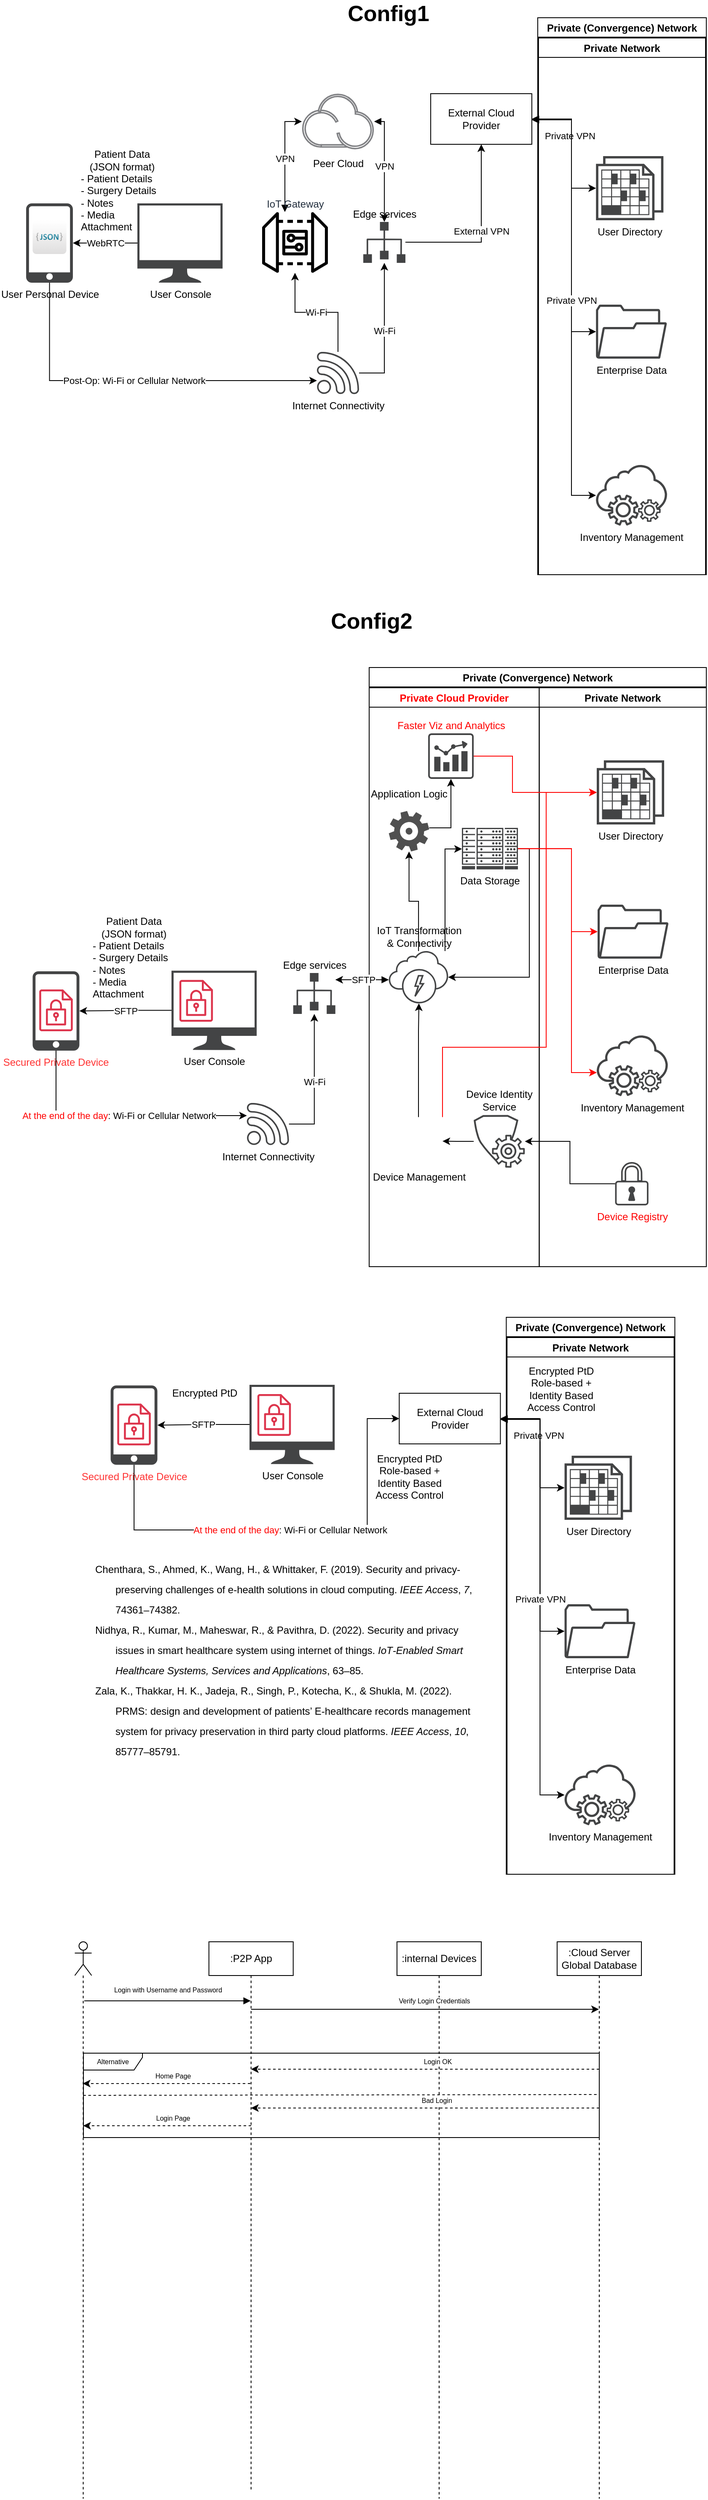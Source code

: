 <mxfile version="24.2.3" type="github">
  <diagram name="Page-1" id="4u4NYFsqPZ5pBq9_Hb_6">
    <mxGraphModel dx="371" dy="652" grid="1" gridSize="10" guides="1" tooltips="1" connect="1" arrows="1" fold="1" page="1" pageScale="1" pageWidth="850" pageHeight="1100" math="0" shadow="0">
      <root>
        <mxCell id="0" />
        <mxCell id="1" parent="0" />
        <mxCell id="TdkFuNuNc027U2WNbnE0-1" value="Private (Convergence) Network" style="swimlane;shadow=0;" parent="1" vertex="1">
          <mxGeometry x="1487" y="50" width="200" height="660" as="geometry">
            <mxRectangle x="50" y="40" width="190" height="30" as="alternateBounds" />
          </mxGeometry>
        </mxCell>
        <mxCell id="TdkFuNuNc027U2WNbnE0-2" value="Private Network" style="swimlane;startSize=23;shadow=0;" parent="TdkFuNuNc027U2WNbnE0-1" vertex="1">
          <mxGeometry x="0.89" y="24" width="198.22" height="636" as="geometry" />
        </mxCell>
        <mxCell id="TdkFuNuNc027U2WNbnE0-3" value="User Directory" style="sketch=0;pointerEvents=1;shadow=0;dashed=0;html=1;strokeColor=none;fillColor=#434445;aspect=fixed;labelPosition=center;verticalLabelPosition=bottom;verticalAlign=top;align=center;outlineConnect=0;shape=mxgraph.vvd.blueprint;" parent="TdkFuNuNc027U2WNbnE0-2" vertex="1">
          <mxGeometry x="68.22" y="140" width="80" height="76" as="geometry" />
        </mxCell>
        <mxCell id="TdkFuNuNc027U2WNbnE0-4" value="Inventory Management" style="sketch=0;pointerEvents=1;shadow=0;dashed=0;html=1;strokeColor=none;fillColor=#434445;aspect=fixed;labelPosition=center;verticalLabelPosition=bottom;verticalAlign=top;align=center;outlineConnect=0;shape=mxgraph.vvd.on_demand_self_service;" parent="TdkFuNuNc027U2WNbnE0-2" vertex="1">
          <mxGeometry x="68.22" y="506" width="84.71" height="72" as="geometry" />
        </mxCell>
        <mxCell id="TdkFuNuNc027U2WNbnE0-5" value="Enterprise Data" style="sketch=0;pointerEvents=1;shadow=0;dashed=0;html=1;strokeColor=none;fillColor=#434445;aspect=fixed;labelPosition=center;verticalLabelPosition=bottom;verticalAlign=top;align=center;outlineConnect=0;shape=mxgraph.vvd.folder;" parent="TdkFuNuNc027U2WNbnE0-2" vertex="1">
          <mxGeometry x="68.22" y="316" width="84.21" height="64" as="geometry" />
        </mxCell>
        <mxCell id="TdkFuNuNc027U2WNbnE0-6" value="Private VPN" style="edgeStyle=orthogonalEdgeStyle;shape=connector;rounded=0;orthogonalLoop=1;jettySize=auto;html=1;labelBackgroundColor=default;strokeColor=default;align=center;verticalAlign=middle;fontFamily=Helvetica;fontSize=11;fontColor=default;endArrow=classic;startArrow=block;startFill=1;" parent="1" target="TdkFuNuNc027U2WNbnE0-3" edge="1">
          <mxGeometry x="-0.429" y="-20" relative="1" as="geometry">
            <Array as="points">
              <mxPoint x="1527" y="170" />
              <mxPoint x="1527" y="252" />
            </Array>
            <mxPoint as="offset" />
            <mxPoint x="1480" y="170" as="sourcePoint" />
          </mxGeometry>
        </mxCell>
        <mxCell id="TdkFuNuNc027U2WNbnE0-7" style="edgeStyle=orthogonalEdgeStyle;shape=connector;rounded=0;orthogonalLoop=1;jettySize=auto;html=1;labelBackgroundColor=default;strokeColor=default;align=center;verticalAlign=middle;fontFamily=Helvetica;fontSize=11;fontColor=default;endArrow=classic;startArrow=block;startFill=1;" parent="1" target="TdkFuNuNc027U2WNbnE0-5" edge="1">
          <mxGeometry relative="1" as="geometry">
            <Array as="points">
              <mxPoint x="1527" y="171" />
              <mxPoint x="1527" y="422" />
            </Array>
            <mxPoint x="1480" y="171" as="sourcePoint" />
          </mxGeometry>
        </mxCell>
        <mxCell id="TdkFuNuNc027U2WNbnE0-8" value="Private VPN" style="edgeStyle=orthogonalEdgeStyle;shape=connector;rounded=0;orthogonalLoop=1;jettySize=auto;html=1;labelBackgroundColor=default;strokeColor=default;align=center;verticalAlign=middle;fontFamily=Helvetica;fontSize=11;fontColor=default;endArrow=classic;startArrow=block;startFill=1;" parent="1" target="TdkFuNuNc027U2WNbnE0-4" edge="1">
          <mxGeometry relative="1" as="geometry">
            <Array as="points">
              <mxPoint x="1527" y="171" />
              <mxPoint x="1527" y="616" />
            </Array>
            <mxPoint x="1480" y="171" as="sourcePoint" />
          </mxGeometry>
        </mxCell>
        <mxCell id="TdkFuNuNc027U2WNbnE0-9" value="Private (Convergence) Network" style="swimlane;shadow=0;" parent="1" vertex="1">
          <mxGeometry x="1287" y="820" width="400" height="710" as="geometry">
            <mxRectangle x="50" y="40" width="190" height="30" as="alternateBounds" />
          </mxGeometry>
        </mxCell>
        <mxCell id="TdkFuNuNc027U2WNbnE0-10" value="Private Cloud Provider" style="swimlane;startSize=23;shadow=0;fontColor=#ff0000;" parent="TdkFuNuNc027U2WNbnE0-9" vertex="1">
          <mxGeometry y="24" width="201.78" height="686" as="geometry" />
        </mxCell>
        <mxCell id="TdkFuNuNc027U2WNbnE0-11" style="edgeStyle=orthogonalEdgeStyle;rounded=0;orthogonalLoop=1;jettySize=auto;html=1;" parent="TdkFuNuNc027U2WNbnE0-10" source="TdkFuNuNc027U2WNbnE0-12" target="TdkFuNuNc027U2WNbnE0-17" edge="1">
          <mxGeometry relative="1" as="geometry">
            <Array as="points">
              <mxPoint x="190" y="191" />
              <mxPoint x="190" y="343" />
            </Array>
          </mxGeometry>
        </mxCell>
        <mxCell id="TdkFuNuNc027U2WNbnE0-12" value="Data Storage" style="sketch=0;pointerEvents=1;shadow=0;dashed=0;html=1;strokeColor=none;fillColor=#434445;aspect=fixed;labelPosition=center;verticalLabelPosition=bottom;verticalAlign=top;align=center;outlineConnect=0;shape=mxgraph.vvd.datacenter;" parent="TdkFuNuNc027U2WNbnE0-10" vertex="1">
          <mxGeometry x="110" y="166" width="66.49" height="49.2" as="geometry" />
        </mxCell>
        <mxCell id="TdkFuNuNc027U2WNbnE0-13" style="edgeStyle=orthogonalEdgeStyle;shape=connector;rounded=0;orthogonalLoop=1;jettySize=auto;html=1;labelBackgroundColor=default;strokeColor=default;align=center;verticalAlign=middle;fontFamily=Helvetica;fontSize=11;fontColor=default;endArrow=classic;" parent="TdkFuNuNc027U2WNbnE0-10" source="TdkFuNuNc027U2WNbnE0-14" target="TdkFuNuNc027U2WNbnE0-22" edge="1">
          <mxGeometry relative="1" as="geometry">
            <Array as="points">
              <mxPoint x="97" y="166" />
            </Array>
          </mxGeometry>
        </mxCell>
        <mxCell id="TdkFuNuNc027U2WNbnE0-14" value="&lt;p style=&quot;line-height: 80%;&quot;&gt;Application Logic&lt;/p&gt;" style="sketch=0;pointerEvents=1;shadow=0;dashed=0;html=1;strokeColor=none;fillColor=#505050;labelPosition=center;verticalLabelPosition=top;verticalAlign=bottom;outlineConnect=0;align=center;shape=mxgraph.office.concepts.settings_office_365;" parent="TdkFuNuNc027U2WNbnE0-10" vertex="1">
          <mxGeometry x="23.27" y="146" width="48" height="48" as="geometry" />
        </mxCell>
        <mxCell id="TdkFuNuNc027U2WNbnE0-15" style="edgeStyle=orthogonalEdgeStyle;shape=connector;rounded=0;orthogonalLoop=1;jettySize=auto;html=1;labelBackgroundColor=default;strokeColor=default;align=center;verticalAlign=middle;fontFamily=Helvetica;fontSize=11;fontColor=default;endArrow=classic;" parent="TdkFuNuNc027U2WNbnE0-10" source="TdkFuNuNc027U2WNbnE0-17" target="TdkFuNuNc027U2WNbnE0-14" edge="1">
          <mxGeometry relative="1" as="geometry" />
        </mxCell>
        <mxCell id="TdkFuNuNc027U2WNbnE0-16" style="edgeStyle=orthogonalEdgeStyle;shape=connector;rounded=0;orthogonalLoop=1;jettySize=auto;html=1;labelBackgroundColor=default;strokeColor=default;align=center;verticalAlign=middle;fontFamily=Helvetica;fontSize=11;fontColor=default;endArrow=classic;" parent="TdkFuNuNc027U2WNbnE0-10" source="TdkFuNuNc027U2WNbnE0-17" target="TdkFuNuNc027U2WNbnE0-12" edge="1">
          <mxGeometry relative="1" as="geometry">
            <Array as="points">
              <mxPoint x="90" y="191" />
            </Array>
          </mxGeometry>
        </mxCell>
        <mxCell id="TdkFuNuNc027U2WNbnE0-17" value="IoT Transformation &lt;br&gt;&amp;amp; Connectivity" style="sketch=0;pointerEvents=1;shadow=0;dashed=0;html=1;strokeColor=none;fillColor=#434445;aspect=fixed;labelPosition=center;verticalLabelPosition=top;verticalAlign=bottom;align=center;outlineConnect=0;shape=mxgraph.vvd.service_provider_cloud_environment;" parent="TdkFuNuNc027U2WNbnE0-10" vertex="1">
          <mxGeometry x="23.27" y="312" width="70.46" height="62" as="geometry" />
        </mxCell>
        <mxCell id="TdkFuNuNc027U2WNbnE0-18" style="edgeStyle=orthogonalEdgeStyle;shape=connector;rounded=0;orthogonalLoop=1;jettySize=auto;html=1;exitX=0.5;exitY=0;exitDx=0;exitDy=0;labelBackgroundColor=default;strokeColor=default;align=center;verticalAlign=middle;fontFamily=Helvetica;fontSize=11;fontColor=default;endArrow=classic;" parent="TdkFuNuNc027U2WNbnE0-10" source="TdkFuNuNc027U2WNbnE0-19" target="TdkFuNuNc027U2WNbnE0-17" edge="1">
          <mxGeometry relative="1" as="geometry">
            <Array as="points">
              <mxPoint x="59" y="406" />
              <mxPoint x="59" y="406" />
            </Array>
          </mxGeometry>
        </mxCell>
        <mxCell id="TdkFuNuNc027U2WNbnE0-19" value="Device Management" style="shape=image;html=1;verticalAlign=top;verticalLabelPosition=bottom;labelBackgroundColor=#ffffff;imageAspect=0;aspect=fixed;image=https://cdn0.iconfinder.com/data/icons/call-center-and-service/32/27-Settings-128.png" parent="TdkFuNuNc027U2WNbnE0-10" vertex="1">
          <mxGeometry x="30" y="508.75" width="57" height="57" as="geometry" />
        </mxCell>
        <mxCell id="TdkFuNuNc027U2WNbnE0-20" style="edgeStyle=orthogonalEdgeStyle;shape=connector;rounded=0;orthogonalLoop=1;jettySize=auto;html=1;labelBackgroundColor=default;strokeColor=default;align=center;verticalAlign=middle;fontFamily=Helvetica;fontSize=11;fontColor=default;endArrow=classic;" parent="TdkFuNuNc027U2WNbnE0-10" source="TdkFuNuNc027U2WNbnE0-21" target="TdkFuNuNc027U2WNbnE0-19" edge="1">
          <mxGeometry relative="1" as="geometry" />
        </mxCell>
        <mxCell id="TdkFuNuNc027U2WNbnE0-21" value="Device Identity &lt;br&gt;Service" style="sketch=0;pointerEvents=1;shadow=0;dashed=0;html=1;strokeColor=none;fillColor=#434445;aspect=fixed;labelPosition=center;verticalLabelPosition=top;verticalAlign=bottom;align=center;outlineConnect=0;shape=mxgraph.vvd.protection_group_config;" parent="TdkFuNuNc027U2WNbnE0-10" vertex="1">
          <mxGeometry x="124" y="506.25" width="60.63" height="62.5" as="geometry" />
        </mxCell>
        <mxCell id="TdkFuNuNc027U2WNbnE0-22" value="&lt;font color=&quot;#ff0000&quot;&gt;Faster Viz and Analytics&lt;/font&gt;" style="sketch=0;pointerEvents=1;shadow=0;dashed=0;html=1;strokeColor=none;fillColor=#434445;aspect=fixed;labelPosition=center;verticalLabelPosition=top;verticalAlign=bottom;align=center;outlineConnect=0;shape=mxgraph.vvd.vrops;" parent="TdkFuNuNc027U2WNbnE0-10" vertex="1">
          <mxGeometry x="70" y="54" width="54" height="54" as="geometry" />
        </mxCell>
        <mxCell id="TdkFuNuNc027U2WNbnE0-23" value="Private Network" style="swimlane;startSize=23;shadow=0;" parent="TdkFuNuNc027U2WNbnE0-9" vertex="1">
          <mxGeometry x="201.78" y="24" width="198.22" height="686" as="geometry" />
        </mxCell>
        <mxCell id="TdkFuNuNc027U2WNbnE0-24" value="User Directory" style="sketch=0;pointerEvents=1;shadow=0;dashed=0;html=1;strokeColor=none;fillColor=#434445;aspect=fixed;labelPosition=center;verticalLabelPosition=bottom;verticalAlign=top;align=center;outlineConnect=0;shape=mxgraph.vvd.blueprint;" parent="TdkFuNuNc027U2WNbnE0-23" vertex="1">
          <mxGeometry x="68.22" y="86" width="80" height="76" as="geometry" />
        </mxCell>
        <mxCell id="TdkFuNuNc027U2WNbnE0-25" value="Inventory Management" style="sketch=0;pointerEvents=1;shadow=0;dashed=0;html=1;strokeColor=none;fillColor=#434445;aspect=fixed;labelPosition=center;verticalLabelPosition=bottom;verticalAlign=top;align=center;outlineConnect=0;shape=mxgraph.vvd.on_demand_self_service;" parent="TdkFuNuNc027U2WNbnE0-23" vertex="1">
          <mxGeometry x="68.22" y="412" width="84.71" height="72" as="geometry" />
        </mxCell>
        <mxCell id="TdkFuNuNc027U2WNbnE0-26" value="Enterprise Data" style="sketch=0;pointerEvents=1;shadow=0;dashed=0;html=1;strokeColor=none;fillColor=#434445;aspect=fixed;labelPosition=center;verticalLabelPosition=bottom;verticalAlign=top;align=center;outlineConnect=0;shape=mxgraph.vvd.folder;" parent="TdkFuNuNc027U2WNbnE0-23" vertex="1">
          <mxGeometry x="69.22" y="257" width="84.21" height="64" as="geometry" />
        </mxCell>
        <mxCell id="TdkFuNuNc027U2WNbnE0-27" value="&lt;font color=&quot;#ff0000&quot;&gt;Device Registry&lt;/font&gt;" style="sketch=0;pointerEvents=1;shadow=0;dashed=0;html=1;strokeColor=none;fillColor=#434445;aspect=fixed;labelPosition=center;verticalLabelPosition=bottom;verticalAlign=top;align=center;outlineConnect=0;shape=mxgraph.vvd.security;" parent="TdkFuNuNc027U2WNbnE0-23" vertex="1">
          <mxGeometry x="90" y="562" width="39.58" height="51.4" as="geometry" />
        </mxCell>
        <mxCell id="TdkFuNuNc027U2WNbnE0-28" style="edgeStyle=orthogonalEdgeStyle;shape=connector;rounded=0;orthogonalLoop=1;jettySize=auto;html=1;labelBackgroundColor=default;strokeColor=#FF0000;align=center;verticalAlign=middle;fontFamily=Helvetica;fontSize=11;fontColor=default;endArrow=classic;fillColor=#f8cecc;" parent="TdkFuNuNc027U2WNbnE0-9" source="TdkFuNuNc027U2WNbnE0-22" target="TdkFuNuNc027U2WNbnE0-24" edge="1">
          <mxGeometry relative="1" as="geometry">
            <Array as="points">
              <mxPoint x="170" y="105" />
              <mxPoint x="170" y="148" />
            </Array>
            <mxPoint x="124" y="105" as="targetPoint" />
          </mxGeometry>
        </mxCell>
        <mxCell id="TdkFuNuNc027U2WNbnE0-29" style="edgeStyle=orthogonalEdgeStyle;rounded=0;orthogonalLoop=1;jettySize=auto;html=1;strokeColor=#FF0000;" parent="TdkFuNuNc027U2WNbnE0-9" source="TdkFuNuNc027U2WNbnE0-12" target="TdkFuNuNc027U2WNbnE0-26" edge="1">
          <mxGeometry relative="1" as="geometry">
            <Array as="points">
              <mxPoint x="240" y="215" />
              <mxPoint x="240" y="313" />
            </Array>
          </mxGeometry>
        </mxCell>
        <mxCell id="TdkFuNuNc027U2WNbnE0-30" style="edgeStyle=orthogonalEdgeStyle;rounded=0;orthogonalLoop=1;jettySize=auto;html=1;strokeColor=#FF0000;" parent="TdkFuNuNc027U2WNbnE0-9" source="TdkFuNuNc027U2WNbnE0-12" target="TdkFuNuNc027U2WNbnE0-25" edge="1">
          <mxGeometry relative="1" as="geometry">
            <Array as="points">
              <mxPoint x="240" y="215" />
              <mxPoint x="240" y="480" />
            </Array>
          </mxGeometry>
        </mxCell>
        <mxCell id="TdkFuNuNc027U2WNbnE0-31" style="edgeStyle=orthogonalEdgeStyle;shape=connector;rounded=0;orthogonalLoop=1;jettySize=auto;html=1;exitX=1;exitY=0;exitDx=0;exitDy=0;labelBackgroundColor=default;strokeColor=#FF0000;align=center;verticalAlign=middle;fontFamily=Helvetica;fontSize=11;fontColor=default;endArrow=classic;" parent="TdkFuNuNc027U2WNbnE0-9" source="TdkFuNuNc027U2WNbnE0-19" target="TdkFuNuNc027U2WNbnE0-24" edge="1">
          <mxGeometry relative="1" as="geometry">
            <mxPoint x="152.23" y="444" as="targetPoint" />
            <Array as="points">
              <mxPoint x="87" y="450" />
              <mxPoint x="210" y="450" />
              <mxPoint x="210" y="148" />
            </Array>
          </mxGeometry>
        </mxCell>
        <mxCell id="TdkFuNuNc027U2WNbnE0-32" style="edgeStyle=orthogonalEdgeStyle;shape=connector;rounded=0;orthogonalLoop=1;jettySize=auto;html=1;labelBackgroundColor=default;strokeColor=default;align=center;verticalAlign=middle;fontFamily=Helvetica;fontSize=11;fontColor=default;endArrow=classic;" parent="TdkFuNuNc027U2WNbnE0-9" source="TdkFuNuNc027U2WNbnE0-27" target="TdkFuNuNc027U2WNbnE0-21" edge="1">
          <mxGeometry relative="1" as="geometry" />
        </mxCell>
        <mxCell id="TdkFuNuNc027U2WNbnE0-49" value="External VPN" style="edgeStyle=orthogonalEdgeStyle;rounded=0;orthogonalLoop=1;jettySize=auto;html=1;startArrow=classic;startFill=1;endArrow=none;endFill=0;" parent="1" source="TdkFuNuNc027U2WNbnE0-33" target="TdkFuNuNc027U2WNbnE0-41" edge="1">
          <mxGeometry relative="1" as="geometry">
            <Array as="points">
              <mxPoint x="1420" y="316" />
            </Array>
          </mxGeometry>
        </mxCell>
        <mxCell id="TdkFuNuNc027U2WNbnE0-33" value="External Cloud Provider" style="rounded=0;whiteSpace=wrap;html=1;" parent="1" vertex="1">
          <mxGeometry x="1360" y="140" width="120" height="60" as="geometry" />
        </mxCell>
        <mxCell id="TdkFuNuNc027U2WNbnE0-34" value="User Personal Device" style="sketch=0;pointerEvents=1;shadow=0;dashed=0;html=1;strokeColor=none;fillColor=#434445;aspect=fixed;labelPosition=center;verticalLabelPosition=bottom;verticalAlign=top;align=center;outlineConnect=0;shape=mxgraph.vvd.phone;" parent="1" vertex="1">
          <mxGeometry x="880" y="270" width="55.46" height="94" as="geometry" />
        </mxCell>
        <mxCell id="TdkFuNuNc027U2WNbnE0-35" value="User Console" style="sketch=0;pointerEvents=1;shadow=0;dashed=0;html=1;strokeColor=none;fillColor=#434445;aspect=fixed;labelPosition=center;verticalLabelPosition=bottom;verticalAlign=top;align=center;outlineConnect=0;shape=mxgraph.vvd.monitor;" parent="1" vertex="1">
          <mxGeometry x="1012" y="270" width="101.08" height="94" as="geometry" />
        </mxCell>
        <mxCell id="TdkFuNuNc027U2WNbnE0-36" value="WebRTC" style="edgeStyle=orthogonalEdgeStyle;shape=connector;rounded=0;orthogonalLoop=1;jettySize=auto;html=1;labelBackgroundColor=default;strokeColor=default;align=center;verticalAlign=middle;fontFamily=Helvetica;fontSize=11;fontColor=default;endArrow=classic;" parent="1" source="TdkFuNuNc027U2WNbnE0-35" target="TdkFuNuNc027U2WNbnE0-34" edge="1">
          <mxGeometry relative="1" as="geometry" />
        </mxCell>
        <mxCell id="TdkFuNuNc027U2WNbnE0-37" value="VPN" style="edgeStyle=orthogonalEdgeStyle;shape=connector;rounded=0;orthogonalLoop=1;jettySize=auto;html=1;exitX=1;exitY=0.5;exitDx=0;exitDy=0;labelBackgroundColor=default;strokeColor=default;align=center;verticalAlign=middle;fontFamily=Helvetica;fontSize=11;fontColor=default;endArrow=classic;startArrow=block;startFill=1;" parent="1" source="TdkFuNuNc027U2WNbnE0-38" target="TdkFuNuNc027U2WNbnE0-41" edge="1">
          <mxGeometry relative="1" as="geometry">
            <Array as="points">
              <mxPoint x="1305" y="173" />
            </Array>
          </mxGeometry>
        </mxCell>
        <mxCell id="TdkFuNuNc027U2WNbnE0-38" value="Peer Cloud" style="image;aspect=fixed;perimeter=ellipsePerimeter;html=1;align=center;shadow=0;dashed=0;fontColor=#00000;labelBackgroundColor=default;fontSize=12;spacingTop=3;image=img/lib/ibm/miscellaneous/peer_cloud.svg;strokeColor=#000000;" parent="1" vertex="1">
          <mxGeometry x="1207.14" y="140" width="85.71" height="66" as="geometry" />
        </mxCell>
        <mxCell id="TdkFuNuNc027U2WNbnE0-39" value="VPN" style="edgeStyle=orthogonalEdgeStyle;shape=connector;rounded=0;orthogonalLoop=1;jettySize=auto;html=1;entryX=0;entryY=0.5;entryDx=0;entryDy=0;labelBackgroundColor=default;strokeColor=default;align=center;verticalAlign=middle;fontFamily=Helvetica;fontSize=11;fontColor=default;endArrow=classic;startArrow=block;startFill=1;" parent="1" source="TdkFuNuNc027U2WNbnE0-40" target="TdkFuNuNc027U2WNbnE0-38" edge="1">
          <mxGeometry relative="1" as="geometry">
            <Array as="points">
              <mxPoint x="1187" y="173" />
            </Array>
          </mxGeometry>
        </mxCell>
        <mxCell id="TdkFuNuNc027U2WNbnE0-40" value="IoT Gateway" style="sketch=0;outlineConnect=0;fontColor=#232F3E;gradientColor=none;fillColor=#00000;strokeColor=none;dashed=0;verticalLabelPosition=top;verticalAlign=bottom;align=center;html=1;fontSize=12;fontStyle=0;aspect=fixed;pointerEvents=1;shape=mxgraph.aws4.iot_device_gateway;labelPosition=center;" parent="1" vertex="1">
          <mxGeometry x="1160" y="279.75" width="78" height="73" as="geometry" />
        </mxCell>
        <mxCell id="TdkFuNuNc027U2WNbnE0-41" value="Edge services" style="sketch=0;pointerEvents=1;shadow=0;dashed=0;html=1;strokeColor=none;fillColor=#434445;aspect=fixed;labelPosition=center;verticalLabelPosition=top;verticalAlign=bottom;align=center;outlineConnect=0;shape=mxgraph.vvd.infrastructure;" parent="1" vertex="1">
          <mxGeometry x="1280" y="292" width="50" height="48.5" as="geometry" />
        </mxCell>
        <mxCell id="TdkFuNuNc027U2WNbnE0-42" value="Wi-Fi" style="edgeStyle=orthogonalEdgeStyle;shape=connector;rounded=0;orthogonalLoop=1;jettySize=auto;html=1;labelBackgroundColor=default;strokeColor=default;align=center;verticalAlign=middle;fontFamily=Helvetica;fontSize=11;fontColor=default;endArrow=classic;" parent="1" source="TdkFuNuNc027U2WNbnE0-44" target="TdkFuNuNc027U2WNbnE0-40" edge="1">
          <mxGeometry relative="1" as="geometry" />
        </mxCell>
        <mxCell id="TdkFuNuNc027U2WNbnE0-43" value="Wi-Fi" style="edgeStyle=orthogonalEdgeStyle;shape=connector;rounded=0;orthogonalLoop=1;jettySize=auto;html=1;labelBackgroundColor=default;strokeColor=default;align=center;verticalAlign=middle;fontFamily=Helvetica;fontSize=11;fontColor=default;endArrow=classic;" parent="1" source="TdkFuNuNc027U2WNbnE0-44" target="TdkFuNuNc027U2WNbnE0-41" edge="1">
          <mxGeometry relative="1" as="geometry" />
        </mxCell>
        <mxCell id="TdkFuNuNc027U2WNbnE0-44" value="Internet Connectivity" style="sketch=0;pointerEvents=1;shadow=0;dashed=0;html=1;strokeColor=none;fillColor=#434445;aspect=fixed;labelPosition=center;verticalLabelPosition=bottom;verticalAlign=top;align=center;outlineConnect=0;shape=mxgraph.vvd.wi_fi;" parent="1" vertex="1">
          <mxGeometry x="1225" y="446" width="50" height="50" as="geometry" />
        </mxCell>
        <mxCell id="TdkFuNuNc027U2WNbnE0-45" value="Post-Op: Wi-Fi or Cellular Network" style="edgeStyle=orthogonalEdgeStyle;shape=connector;rounded=0;orthogonalLoop=1;jettySize=auto;html=1;labelBackgroundColor=default;strokeColor=default;align=center;verticalAlign=middle;fontFamily=Helvetica;fontSize=11;fontColor=default;endArrow=classic;startArrow=none;startFill=0;" parent="1" source="TdkFuNuNc027U2WNbnE0-34" target="TdkFuNuNc027U2WNbnE0-44" edge="1">
          <mxGeometry relative="1" as="geometry">
            <Array as="points">
              <mxPoint x="908" y="480" />
            </Array>
          </mxGeometry>
        </mxCell>
        <mxCell id="TdkFuNuNc027U2WNbnE0-46" value="" style="dashed=0;outlineConnect=0;html=1;align=center;labelPosition=center;verticalLabelPosition=bottom;verticalAlign=top;shape=mxgraph.webicons.json_2;gradientColor=#DFDEDE" parent="1" vertex="1">
          <mxGeometry x="887.73" y="290" width="40" height="40" as="geometry" />
        </mxCell>
        <mxCell id="TdkFuNuNc027U2WNbnE0-47" value="Patient Data&lt;br&gt;(JSON format)&lt;br&gt;&lt;div style=&quot;text-align: left;&quot;&gt;&lt;span style=&quot;background-color: initial;&quot;&gt;- Patient Details&lt;/span&gt;&lt;/div&gt;&lt;div style=&quot;text-align: left;&quot;&gt;&lt;span style=&quot;background-color: initial;&quot;&gt;- Surgery Details&lt;/span&gt;&lt;/div&gt;&lt;div style=&quot;text-align: left;&quot;&gt;&lt;span style=&quot;background-color: initial;&quot;&gt;- Notes&lt;/span&gt;&lt;/div&gt;&lt;div style=&quot;text-align: left;&quot;&gt;&lt;span style=&quot;background-color: initial;&quot;&gt;- Media Attachment&lt;/span&gt;&lt;/div&gt;" style="text;html=1;align=center;verticalAlign=middle;whiteSpace=wrap;rounded=0;" parent="1" vertex="1">
          <mxGeometry x="944" y="210" width="100" height="90" as="geometry" />
        </mxCell>
        <mxCell id="TdkFuNuNc027U2WNbnE0-48" value="&lt;b&gt;&lt;font style=&quot;font-size: 26px;&quot;&gt;Config1&lt;/font&gt;&lt;/b&gt;" style="text;html=1;align=center;verticalAlign=middle;whiteSpace=wrap;rounded=0;" parent="1" vertex="1">
          <mxGeometry x="1280" y="30" width="60" height="30" as="geometry" />
        </mxCell>
        <mxCell id="TdkFuNuNc027U2WNbnE0-50" value="&lt;font color=&quot;#ff3333&quot;&gt;Secured Private Device&lt;/font&gt;" style="sketch=0;pointerEvents=1;shadow=0;dashed=0;html=1;strokeColor=none;fillColor=#434445;aspect=fixed;labelPosition=center;verticalLabelPosition=bottom;verticalAlign=top;align=center;outlineConnect=0;shape=mxgraph.vvd.phone;" parent="1" vertex="1">
          <mxGeometry x="887.73" y="1180" width="55.46" height="94" as="geometry" />
        </mxCell>
        <mxCell id="TdkFuNuNc027U2WNbnE0-51" value="SFTP" style="edgeStyle=orthogonalEdgeStyle;shape=connector;rounded=0;orthogonalLoop=1;jettySize=auto;html=1;labelBackgroundColor=default;strokeColor=default;align=center;verticalAlign=middle;fontFamily=Helvetica;fontSize=11;fontColor=default;endArrow=classic;startArrow=block;startFill=1;" parent="1" source="TdkFuNuNc027U2WNbnE0-17" target="TdkFuNuNc027U2WNbnE0-55" edge="1">
          <mxGeometry x="-0.035" relative="1" as="geometry">
            <Array as="points">
              <mxPoint x="1280" y="1190" />
              <mxPoint x="1280" y="1190" />
            </Array>
            <mxPoint x="1149.72" y="1063" as="sourcePoint" />
            <mxPoint as="offset" />
          </mxGeometry>
        </mxCell>
        <mxCell id="TdkFuNuNc027U2WNbnE0-55" value="Edge services" style="sketch=0;pointerEvents=1;shadow=0;dashed=0;html=1;strokeColor=none;fillColor=#434445;aspect=fixed;labelPosition=center;verticalLabelPosition=top;verticalAlign=bottom;align=center;outlineConnect=0;shape=mxgraph.vvd.infrastructure;" parent="1" vertex="1">
          <mxGeometry x="1196.87" y="1182" width="50" height="48.5" as="geometry" />
        </mxCell>
        <mxCell id="TdkFuNuNc027U2WNbnE0-57" value="Wi-Fi" style="edgeStyle=orthogonalEdgeStyle;shape=connector;rounded=0;orthogonalLoop=1;jettySize=auto;html=1;labelBackgroundColor=default;strokeColor=default;align=center;verticalAlign=middle;fontFamily=Helvetica;fontSize=11;fontColor=default;endArrow=classic;" parent="1" source="TdkFuNuNc027U2WNbnE0-58" target="TdkFuNuNc027U2WNbnE0-55" edge="1">
          <mxGeometry relative="1" as="geometry" />
        </mxCell>
        <mxCell id="TdkFuNuNc027U2WNbnE0-58" value="Internet Connectivity" style="sketch=0;pointerEvents=1;shadow=0;dashed=0;html=1;strokeColor=none;fillColor=#434445;aspect=fixed;labelPosition=center;verticalLabelPosition=bottom;verticalAlign=top;align=center;outlineConnect=0;shape=mxgraph.vvd.wi_fi;" parent="1" vertex="1">
          <mxGeometry x="1141.87" y="1336" width="50" height="50" as="geometry" />
        </mxCell>
        <mxCell id="TdkFuNuNc027U2WNbnE0-59" value="&lt;font color=&quot;#ff0000&quot;&gt;At the end of the day&lt;/font&gt;: Wi-Fi or Cellular Network" style="edgeStyle=orthogonalEdgeStyle;shape=connector;rounded=0;orthogonalLoop=1;jettySize=auto;html=1;labelBackgroundColor=default;strokeColor=default;align=center;verticalAlign=middle;fontFamily=Helvetica;fontSize=11;fontColor=default;endArrow=classic;startArrow=none;startFill=0;" parent="1" source="TdkFuNuNc027U2WNbnE0-50" target="TdkFuNuNc027U2WNbnE0-58" edge="1">
          <mxGeometry relative="1" as="geometry">
            <Array as="points">
              <mxPoint x="916" y="1351" />
            </Array>
            <mxPoint x="1249.6" y="1351" as="targetPoint" />
          </mxGeometry>
        </mxCell>
        <mxCell id="TdkFuNuNc027U2WNbnE0-60" value="User Console" style="sketch=0;pointerEvents=1;shadow=0;dashed=0;html=1;strokeColor=none;fillColor=#434445;aspect=fixed;labelPosition=center;verticalLabelPosition=bottom;verticalAlign=top;align=center;outlineConnect=0;shape=mxgraph.vvd.monitor;" parent="1" vertex="1">
          <mxGeometry x="1052.46" y="1179.25" width="101.08" height="94" as="geometry" />
        </mxCell>
        <mxCell id="TdkFuNuNc027U2WNbnE0-61" value="SFTP" style="edgeStyle=orthogonalEdgeStyle;shape=connector;rounded=0;orthogonalLoop=1;jettySize=auto;html=1;labelBackgroundColor=default;strokeColor=default;align=center;verticalAlign=middle;fontFamily=Helvetica;fontSize=11;fontColor=default;endArrow=classic;" parent="1" source="TdkFuNuNc027U2WNbnE0-60" target="TdkFuNuNc027U2WNbnE0-50" edge="1">
          <mxGeometry relative="1" as="geometry">
            <mxPoint x="975.46" y="1226.25" as="targetPoint" />
          </mxGeometry>
        </mxCell>
        <mxCell id="TdkFuNuNc027U2WNbnE0-62" value="Patient Data&lt;br&gt;(JSON format)&lt;br&gt;&lt;div style=&quot;text-align: left;&quot;&gt;&lt;span style=&quot;background-color: initial;&quot;&gt;- Patient Details&lt;/span&gt;&lt;/div&gt;&lt;div style=&quot;text-align: left;&quot;&gt;&lt;span style=&quot;background-color: initial;&quot;&gt;- Surgery Details&lt;/span&gt;&lt;/div&gt;&lt;div style=&quot;text-align: left;&quot;&gt;&lt;span style=&quot;background-color: initial;&quot;&gt;- Notes&lt;/span&gt;&lt;/div&gt;&lt;div style=&quot;text-align: left;&quot;&gt;&lt;span style=&quot;background-color: initial;&quot;&gt;- Media Attachment&lt;/span&gt;&lt;/div&gt;" style="text;html=1;align=center;verticalAlign=middle;whiteSpace=wrap;rounded=0;" parent="1" vertex="1">
          <mxGeometry x="957.73" y="1119.25" width="100" height="90" as="geometry" />
        </mxCell>
        <mxCell id="TdkFuNuNc027U2WNbnE0-63" value="" style="sketch=0;outlineConnect=0;fontColor=#232F3E;gradientColor=none;fillColor=#DD344C;strokeColor=none;dashed=0;verticalLabelPosition=bottom;verticalAlign=top;align=center;html=1;fontSize=12;fontStyle=0;aspect=fixed;pointerEvents=1;shape=mxgraph.aws4.encrypted_data;" parent="1" vertex="1">
          <mxGeometry x="1061.86" y="1190" width="39.74" height="50" as="geometry" />
        </mxCell>
        <mxCell id="TdkFuNuNc027U2WNbnE0-64" value="&lt;b&gt;&lt;font style=&quot;font-size: 26px;&quot;&gt;Config2&lt;br&gt;&lt;/font&gt;&lt;/b&gt;" style="text;html=1;align=center;verticalAlign=middle;whiteSpace=wrap;rounded=0;" parent="1" vertex="1">
          <mxGeometry x="1260" y="750" width="60" height="30" as="geometry" />
        </mxCell>
        <mxCell id="TdkFuNuNc027U2WNbnE0-65" value="" style="sketch=0;outlineConnect=0;fontColor=#232F3E;gradientColor=none;fillColor=#DD344C;strokeColor=none;dashed=0;verticalLabelPosition=bottom;verticalAlign=top;align=center;html=1;fontSize=12;fontStyle=0;aspect=fixed;pointerEvents=1;shape=mxgraph.aws4.encrypted_data;" parent="1" vertex="1">
          <mxGeometry x="895.59" y="1201.25" width="39.74" height="50" as="geometry" />
        </mxCell>
        <mxCell id="iWR2fwnlVL1DfycjLuau-1" value="&lt;font color=&quot;#ff3333&quot;&gt;Secured Private Device&lt;/font&gt;" style="sketch=0;pointerEvents=1;shadow=0;dashed=0;html=1;strokeColor=none;fillColor=#434445;aspect=fixed;labelPosition=center;verticalLabelPosition=bottom;verticalAlign=top;align=center;outlineConnect=0;shape=mxgraph.vvd.phone;" parent="1" vertex="1">
          <mxGeometry x="980.27" y="1670.75" width="55.46" height="94" as="geometry" />
        </mxCell>
        <mxCell id="iWR2fwnlVL1DfycjLuau-3" value="&lt;font color=&quot;#ff0000&quot;&gt;At the end of the day&lt;/font&gt;: Wi-Fi or Cellular Network" style="edgeStyle=orthogonalEdgeStyle;shape=connector;rounded=0;orthogonalLoop=1;jettySize=auto;html=1;labelBackgroundColor=default;strokeColor=default;align=center;verticalAlign=middle;fontFamily=Helvetica;fontSize=11;fontColor=default;endArrow=classic;startArrow=none;startFill=0;entryX=0;entryY=0.5;entryDx=0;entryDy=0;" parent="1" source="iWR2fwnlVL1DfycjLuau-1" target="iWR2fwnlVL1DfycjLuau-17" edge="1">
          <mxGeometry relative="1" as="geometry">
            <Array as="points">
              <mxPoint x="1007.68" y="1842" />
              <mxPoint x="1284.68" y="1842" />
              <mxPoint x="1284.68" y="1710" />
            </Array>
            <mxPoint x="1234.54" y="1841.75" as="targetPoint" />
          </mxGeometry>
        </mxCell>
        <mxCell id="iWR2fwnlVL1DfycjLuau-4" value="User Console" style="sketch=0;pointerEvents=1;shadow=0;dashed=0;html=1;strokeColor=none;fillColor=#434445;aspect=fixed;labelPosition=center;verticalLabelPosition=bottom;verticalAlign=top;align=center;outlineConnect=0;shape=mxgraph.vvd.monitor;" parent="1" vertex="1">
          <mxGeometry x="1145" y="1670" width="101.08" height="94" as="geometry" />
        </mxCell>
        <mxCell id="iWR2fwnlVL1DfycjLuau-5" value="SFTP" style="edgeStyle=orthogonalEdgeStyle;shape=connector;rounded=0;orthogonalLoop=1;jettySize=auto;html=1;labelBackgroundColor=default;strokeColor=default;align=center;verticalAlign=middle;fontFamily=Helvetica;fontSize=11;fontColor=default;endArrow=classic;" parent="1" source="iWR2fwnlVL1DfycjLuau-4" target="iWR2fwnlVL1DfycjLuau-1" edge="1">
          <mxGeometry relative="1" as="geometry">
            <mxPoint x="1068" y="1717" as="targetPoint" />
          </mxGeometry>
        </mxCell>
        <mxCell id="iWR2fwnlVL1DfycjLuau-6" value="Encrypted PtD" style="text;html=1;align=center;verticalAlign=middle;whiteSpace=wrap;rounded=0;" parent="1" vertex="1">
          <mxGeometry x="1041.87" y="1660" width="100" height="40" as="geometry" />
        </mxCell>
        <mxCell id="iWR2fwnlVL1DfycjLuau-7" value="" style="sketch=0;outlineConnect=0;fontColor=#232F3E;gradientColor=none;fillColor=#DD344C;strokeColor=none;dashed=0;verticalLabelPosition=bottom;verticalAlign=top;align=center;html=1;fontSize=12;fontStyle=0;aspect=fixed;pointerEvents=1;shape=mxgraph.aws4.encrypted_data;" parent="1" vertex="1">
          <mxGeometry x="1154.4" y="1680.75" width="39.74" height="50" as="geometry" />
        </mxCell>
        <mxCell id="iWR2fwnlVL1DfycjLuau-8" value="" style="sketch=0;outlineConnect=0;fontColor=#232F3E;gradientColor=none;fillColor=#DD344C;strokeColor=none;dashed=0;verticalLabelPosition=bottom;verticalAlign=top;align=center;html=1;fontSize=12;fontStyle=0;aspect=fixed;pointerEvents=1;shape=mxgraph.aws4.encrypted_data;" parent="1" vertex="1">
          <mxGeometry x="988.13" y="1692" width="39.74" height="50" as="geometry" />
        </mxCell>
        <mxCell id="iWR2fwnlVL1DfycjLuau-9" value="Private (Convergence) Network" style="swimlane;shadow=0;" parent="1" vertex="1">
          <mxGeometry x="1449.68" y="1590" width="200" height="660" as="geometry">
            <mxRectangle x="50" y="40" width="190" height="30" as="alternateBounds" />
          </mxGeometry>
        </mxCell>
        <mxCell id="iWR2fwnlVL1DfycjLuau-10" value="Private Network" style="swimlane;startSize=23;shadow=0;" parent="iWR2fwnlVL1DfycjLuau-9" vertex="1">
          <mxGeometry x="0.89" y="24" width="198.22" height="636" as="geometry" />
        </mxCell>
        <mxCell id="iWR2fwnlVL1DfycjLuau-11" value="User Directory" style="sketch=0;pointerEvents=1;shadow=0;dashed=0;html=1;strokeColor=none;fillColor=#434445;aspect=fixed;labelPosition=center;verticalLabelPosition=bottom;verticalAlign=top;align=center;outlineConnect=0;shape=mxgraph.vvd.blueprint;" parent="iWR2fwnlVL1DfycjLuau-10" vertex="1">
          <mxGeometry x="68.22" y="140" width="80" height="76" as="geometry" />
        </mxCell>
        <mxCell id="iWR2fwnlVL1DfycjLuau-12" value="Inventory Management" style="sketch=0;pointerEvents=1;shadow=0;dashed=0;html=1;strokeColor=none;fillColor=#434445;aspect=fixed;labelPosition=center;verticalLabelPosition=bottom;verticalAlign=top;align=center;outlineConnect=0;shape=mxgraph.vvd.on_demand_self_service;" parent="iWR2fwnlVL1DfycjLuau-10" vertex="1">
          <mxGeometry x="68.22" y="506" width="84.71" height="72" as="geometry" />
        </mxCell>
        <mxCell id="iWR2fwnlVL1DfycjLuau-13" value="Enterprise Data" style="sketch=0;pointerEvents=1;shadow=0;dashed=0;html=1;strokeColor=none;fillColor=#434445;aspect=fixed;labelPosition=center;verticalLabelPosition=bottom;verticalAlign=top;align=center;outlineConnect=0;shape=mxgraph.vvd.folder;" parent="iWR2fwnlVL1DfycjLuau-10" vertex="1">
          <mxGeometry x="68.22" y="316" width="84.21" height="64" as="geometry" />
        </mxCell>
        <mxCell id="iWR2fwnlVL1DfycjLuau-19" value="Encrypted PtD Role-based + Identity Based Access Control" style="text;html=1;align=center;verticalAlign=middle;whiteSpace=wrap;rounded=0;" parent="iWR2fwnlVL1DfycjLuau-10" vertex="1">
          <mxGeometry x="14.11" y="46" width="100" height="30" as="geometry" />
        </mxCell>
        <mxCell id="iWR2fwnlVL1DfycjLuau-14" value="Private VPN" style="edgeStyle=orthogonalEdgeStyle;shape=connector;rounded=0;orthogonalLoop=1;jettySize=auto;html=1;labelBackgroundColor=default;strokeColor=default;align=center;verticalAlign=middle;fontFamily=Helvetica;fontSize=11;fontColor=default;endArrow=classic;startArrow=block;startFill=1;" parent="1" target="iWR2fwnlVL1DfycjLuau-11" edge="1">
          <mxGeometry x="-0.429" y="-20" relative="1" as="geometry">
            <Array as="points">
              <mxPoint x="1489.68" y="1710" />
              <mxPoint x="1489.68" y="1792" />
            </Array>
            <mxPoint as="offset" />
            <mxPoint x="1442.68" y="1710" as="sourcePoint" />
          </mxGeometry>
        </mxCell>
        <mxCell id="iWR2fwnlVL1DfycjLuau-15" style="edgeStyle=orthogonalEdgeStyle;shape=connector;rounded=0;orthogonalLoop=1;jettySize=auto;html=1;labelBackgroundColor=default;strokeColor=default;align=center;verticalAlign=middle;fontFamily=Helvetica;fontSize=11;fontColor=default;endArrow=classic;startArrow=block;startFill=1;" parent="1" target="iWR2fwnlVL1DfycjLuau-13" edge="1">
          <mxGeometry relative="1" as="geometry">
            <Array as="points">
              <mxPoint x="1489.68" y="1711" />
              <mxPoint x="1489.68" y="1962" />
            </Array>
            <mxPoint x="1442.68" y="1711" as="sourcePoint" />
          </mxGeometry>
        </mxCell>
        <mxCell id="iWR2fwnlVL1DfycjLuau-16" value="Private VPN" style="edgeStyle=orthogonalEdgeStyle;shape=connector;rounded=0;orthogonalLoop=1;jettySize=auto;html=1;labelBackgroundColor=default;strokeColor=default;align=center;verticalAlign=middle;fontFamily=Helvetica;fontSize=11;fontColor=default;endArrow=classic;startArrow=block;startFill=1;" parent="1" target="iWR2fwnlVL1DfycjLuau-12" edge="1">
          <mxGeometry relative="1" as="geometry">
            <Array as="points">
              <mxPoint x="1489.68" y="1711" />
              <mxPoint x="1489.68" y="2156" />
            </Array>
            <mxPoint x="1442.68" y="1711" as="sourcePoint" />
          </mxGeometry>
        </mxCell>
        <mxCell id="iWR2fwnlVL1DfycjLuau-17" value="External Cloud Provider" style="rounded=0;whiteSpace=wrap;html=1;" parent="1" vertex="1">
          <mxGeometry x="1322.68" y="1680" width="120" height="60" as="geometry" />
        </mxCell>
        <mxCell id="iWR2fwnlVL1DfycjLuau-18" value="Encrypted PtD Role-based + Identity Based Access Control" style="text;html=1;align=center;verticalAlign=middle;whiteSpace=wrap;rounded=0;" parent="1" vertex="1">
          <mxGeometry x="1284.68" y="1764" width="100" height="30" as="geometry" />
        </mxCell>
        <mxCell id="iWR2fwnlVL1DfycjLuau-20" value="&lt;div class=&quot;csl-bib-body&quot; style=&quot;line-height: 2; margin-left: 2em; text-indent:-2em;&quot;&gt;&lt;div class=&quot;csl-entry&quot;&gt;Chenthara, S., Ahmed, K., Wang, H., &amp;amp; Whittaker, F. (2019). Security and privacy-preserving challenges of e-health solutions in cloud computing. &lt;i&gt;IEEE Access&lt;/i&gt;, &lt;i&gt;7&lt;/i&gt;, 74361–74382.&lt;/div&gt;  &lt;div class=&quot;csl-entry&quot;&gt;Nidhya, R., Kumar, M., Maheswar, R., &amp;amp; Pavithra, D. (2022). Security and privacy issues in smart healthcare system using internet of things. &lt;i&gt;IoT‐Enabled Smart Healthcare Systems, Services and Applications&lt;/i&gt;, 63–85.&lt;/div&gt;&lt;div class=&quot;csl-entry&quot;&gt;Zala, K., Thakkar, H. K., Jadeja, R., Singh, P., Kotecha, K., &amp;amp; Shukla, M. (2022). PRMS: design and development of patients’ E-healthcare records management system for privacy preservation in third party cloud platforms. &lt;i&gt;IEEE Access&lt;/i&gt;, &lt;i&gt;10&lt;/i&gt;, 85777–85791.&lt;/div&gt;&lt;br&gt;  &lt;span class=&quot;Z3988&quot; title=&quot;url_ver=Z39.88-2004&amp;amp;ctx_ver=Z39.88-2004&amp;amp;rfr_id=info%3Asid%2Fzotero.org%3A2&amp;amp;rft_val_fmt=info%3Aofi%2Ffmt%3Akev%3Amtx%3Ajournal&amp;amp;rft.genre=article&amp;amp;rft.atitle=PRMS%3A%20design%20and%20development%20of%20patients%E2%80%99%20E-healthcare%20records%20management%20system%20for%20privacy%20preservation%20in%20third%20party%20cloud%20platforms&amp;amp;rft.jtitle=IEEE%20Access&amp;amp;rft.stitle=IEEE%20Access&amp;amp;rft.volume=10&amp;amp;rft.aufirst=Kirtirajsinh&amp;amp;rft.aulast=Zala&amp;amp;rft.au=Kirtirajsinh%20Zala&amp;amp;rft.au=Hiren%20Kumar%20Thakkar&amp;amp;rft.au=Rajendrasinh%20Jadeja&amp;amp;rft.au=Priyanka%20Singh&amp;amp;rft.au=Ketan%20Kotecha&amp;amp;rft.au=Madhu%20Shukla&amp;amp;rft.date=2022&amp;amp;rft.pages=85777-85791&amp;amp;rft.spage=85777&amp;amp;rft.epage=85791&amp;amp;rft.issn=2169-3536&quot;&gt;&lt;/span&gt;&lt;br&gt;&lt;/div&gt;" style="text;whiteSpace=wrap;html=1;" parent="1" vertex="1">
          <mxGeometry x="960.31" y="1870" width="450.71" height="210" as="geometry" />
        </mxCell>
        <mxCell id="z_0zDeYLB9i1ocC3CWDk-1" value="" style="shape=umlLifeline;perimeter=lifelinePerimeter;whiteSpace=wrap;html=1;container=1;dropTarget=0;collapsible=0;recursiveResize=0;outlineConnect=0;portConstraint=eastwest;newEdgeStyle={&quot;curved&quot;:0,&quot;rounded&quot;:0};participant=umlActor;" vertex="1" parent="1">
          <mxGeometry x="937.73" y="2330" width="20" height="660" as="geometry" />
        </mxCell>
        <mxCell id="z_0zDeYLB9i1ocC3CWDk-2" value=":P2P App" style="shape=umlLifeline;perimeter=lifelinePerimeter;whiteSpace=wrap;html=1;container=1;dropTarget=0;collapsible=0;recursiveResize=0;outlineConnect=0;portConstraint=eastwest;newEdgeStyle={&quot;curved&quot;:0,&quot;rounded&quot;:0};" vertex="1" parent="1">
          <mxGeometry x="1096.87" y="2330" width="100" height="650" as="geometry" />
        </mxCell>
        <mxCell id="z_0zDeYLB9i1ocC3CWDk-3" value=":internal Devices" style="shape=umlLifeline;perimeter=lifelinePerimeter;whiteSpace=wrap;html=1;container=1;dropTarget=0;collapsible=0;recursiveResize=0;outlineConnect=0;portConstraint=eastwest;newEdgeStyle={&quot;curved&quot;:0,&quot;rounded&quot;:0};" vertex="1" parent="1">
          <mxGeometry x="1320" y="2330" width="100" height="660" as="geometry" />
        </mxCell>
        <mxCell id="z_0zDeYLB9i1ocC3CWDk-4" value=":Cloud Server Global Database" style="shape=umlLifeline;perimeter=lifelinePerimeter;whiteSpace=wrap;html=1;container=1;dropTarget=0;collapsible=0;recursiveResize=0;outlineConnect=0;portConstraint=eastwest;newEdgeStyle={&quot;curved&quot;:0,&quot;rounded&quot;:0};" vertex="1" parent="1">
          <mxGeometry x="1510" y="2330" width="100" height="660" as="geometry" />
        </mxCell>
        <mxCell id="z_0zDeYLB9i1ocC3CWDk-5" value="Login with Username and Password" style="html=1;verticalAlign=bottom;startArrow=none;endArrow=block;startSize=8;curved=0;rounded=0;startFill=0;fontSize=8;" edge="1" parent="1" target="z_0zDeYLB9i1ocC3CWDk-2">
          <mxGeometry y="5" relative="1" as="geometry">
            <mxPoint x="949" y="2400" as="sourcePoint" />
            <mxPoint x="1129" y="2400" as="targetPoint" />
            <mxPoint as="offset" />
          </mxGeometry>
        </mxCell>
        <mxCell id="z_0zDeYLB9i1ocC3CWDk-6" value="Verify Login Credentials" style="endArrow=classic;html=1;rounded=0;fontSize=8;" edge="1" parent="1" target="z_0zDeYLB9i1ocC3CWDk-4">
          <mxGeometry x="0.053" y="10" width="50" height="50" relative="1" as="geometry">
            <mxPoint x="1146.87" y="2410" as="sourcePoint" />
            <mxPoint x="1296.87" y="2410" as="targetPoint" />
            <mxPoint as="offset" />
          </mxGeometry>
        </mxCell>
        <mxCell id="z_0zDeYLB9i1ocC3CWDk-9" value="Alternative" style="shape=umlFrame;whiteSpace=wrap;html=1;pointerEvents=0;recursiveResize=0;container=1;collapsible=0;width=70;height=20;fontSize=8;" vertex="1" parent="1">
          <mxGeometry x="948" y="2462" width="612" height="100" as="geometry" />
        </mxCell>
        <mxCell id="z_0zDeYLB9i1ocC3CWDk-10" value="" style="endArrow=none;dashed=1;html=1;rounded=0;exitX=-0.005;exitY=0.544;exitDx=0;exitDy=0;exitPerimeter=0;fontSize=8;" edge="1" parent="z_0zDeYLB9i1ocC3CWDk-9">
          <mxGeometry width="50" height="50" relative="1" as="geometry">
            <mxPoint x="-0.18" y="50" as="sourcePoint" />
            <mxPoint x="612" y="49" as="targetPoint" />
          </mxGeometry>
        </mxCell>
        <mxCell id="z_0zDeYLB9i1ocC3CWDk-11" value="Bad Login&amp;nbsp;" style="endArrow=classic;html=1;rounded=0;dashed=1;fontSize=8;" edge="1" parent="z_0zDeYLB9i1ocC3CWDk-9" target="z_0zDeYLB9i1ocC3CWDk-2">
          <mxGeometry x="-0.067" y="-9" width="50" height="50" relative="1" as="geometry">
            <mxPoint x="612" y="65" as="sourcePoint" />
            <mxPoint x="462" y="65" as="targetPoint" />
            <mxPoint as="offset" />
          </mxGeometry>
        </mxCell>
        <mxCell id="z_0zDeYLB9i1ocC3CWDk-12" value="Login Page" style="endArrow=classic;html=1;rounded=0;fontSize=8;dashed=1;" edge="1" parent="z_0zDeYLB9i1ocC3CWDk-9" target="z_0zDeYLB9i1ocC3CWDk-1">
          <mxGeometry x="-0.067" y="-9" width="50" height="50" relative="1" as="geometry">
            <mxPoint x="199" y="86" as="sourcePoint" />
            <mxPoint x="19" y="86" as="targetPoint" />
            <mxPoint as="offset" />
          </mxGeometry>
        </mxCell>
        <mxCell id="z_0zDeYLB9i1ocC3CWDk-7" value="Login OK" style="endArrow=classic;html=1;rounded=0;dashed=1;fontSize=8;" edge="1" parent="z_0zDeYLB9i1ocC3CWDk-9">
          <mxGeometry x="-0.067" y="-9" width="50" height="50" relative="1" as="geometry">
            <mxPoint x="612" y="19" as="sourcePoint" />
            <mxPoint x="198.87" y="19" as="targetPoint" />
            <mxPoint as="offset" />
          </mxGeometry>
        </mxCell>
        <mxCell id="z_0zDeYLB9i1ocC3CWDk-8" value="Home Page" style="endArrow=classic;html=1;rounded=0;fontSize=8;dashed=1;" edge="1" parent="1">
          <mxGeometry x="-0.067" y="-9" width="50" height="50" relative="1" as="geometry">
            <mxPoint x="1146" y="2498" as="sourcePoint" />
            <mxPoint x="947.23" y="2498" as="targetPoint" />
            <mxPoint as="offset" />
          </mxGeometry>
        </mxCell>
      </root>
    </mxGraphModel>
  </diagram>
</mxfile>
